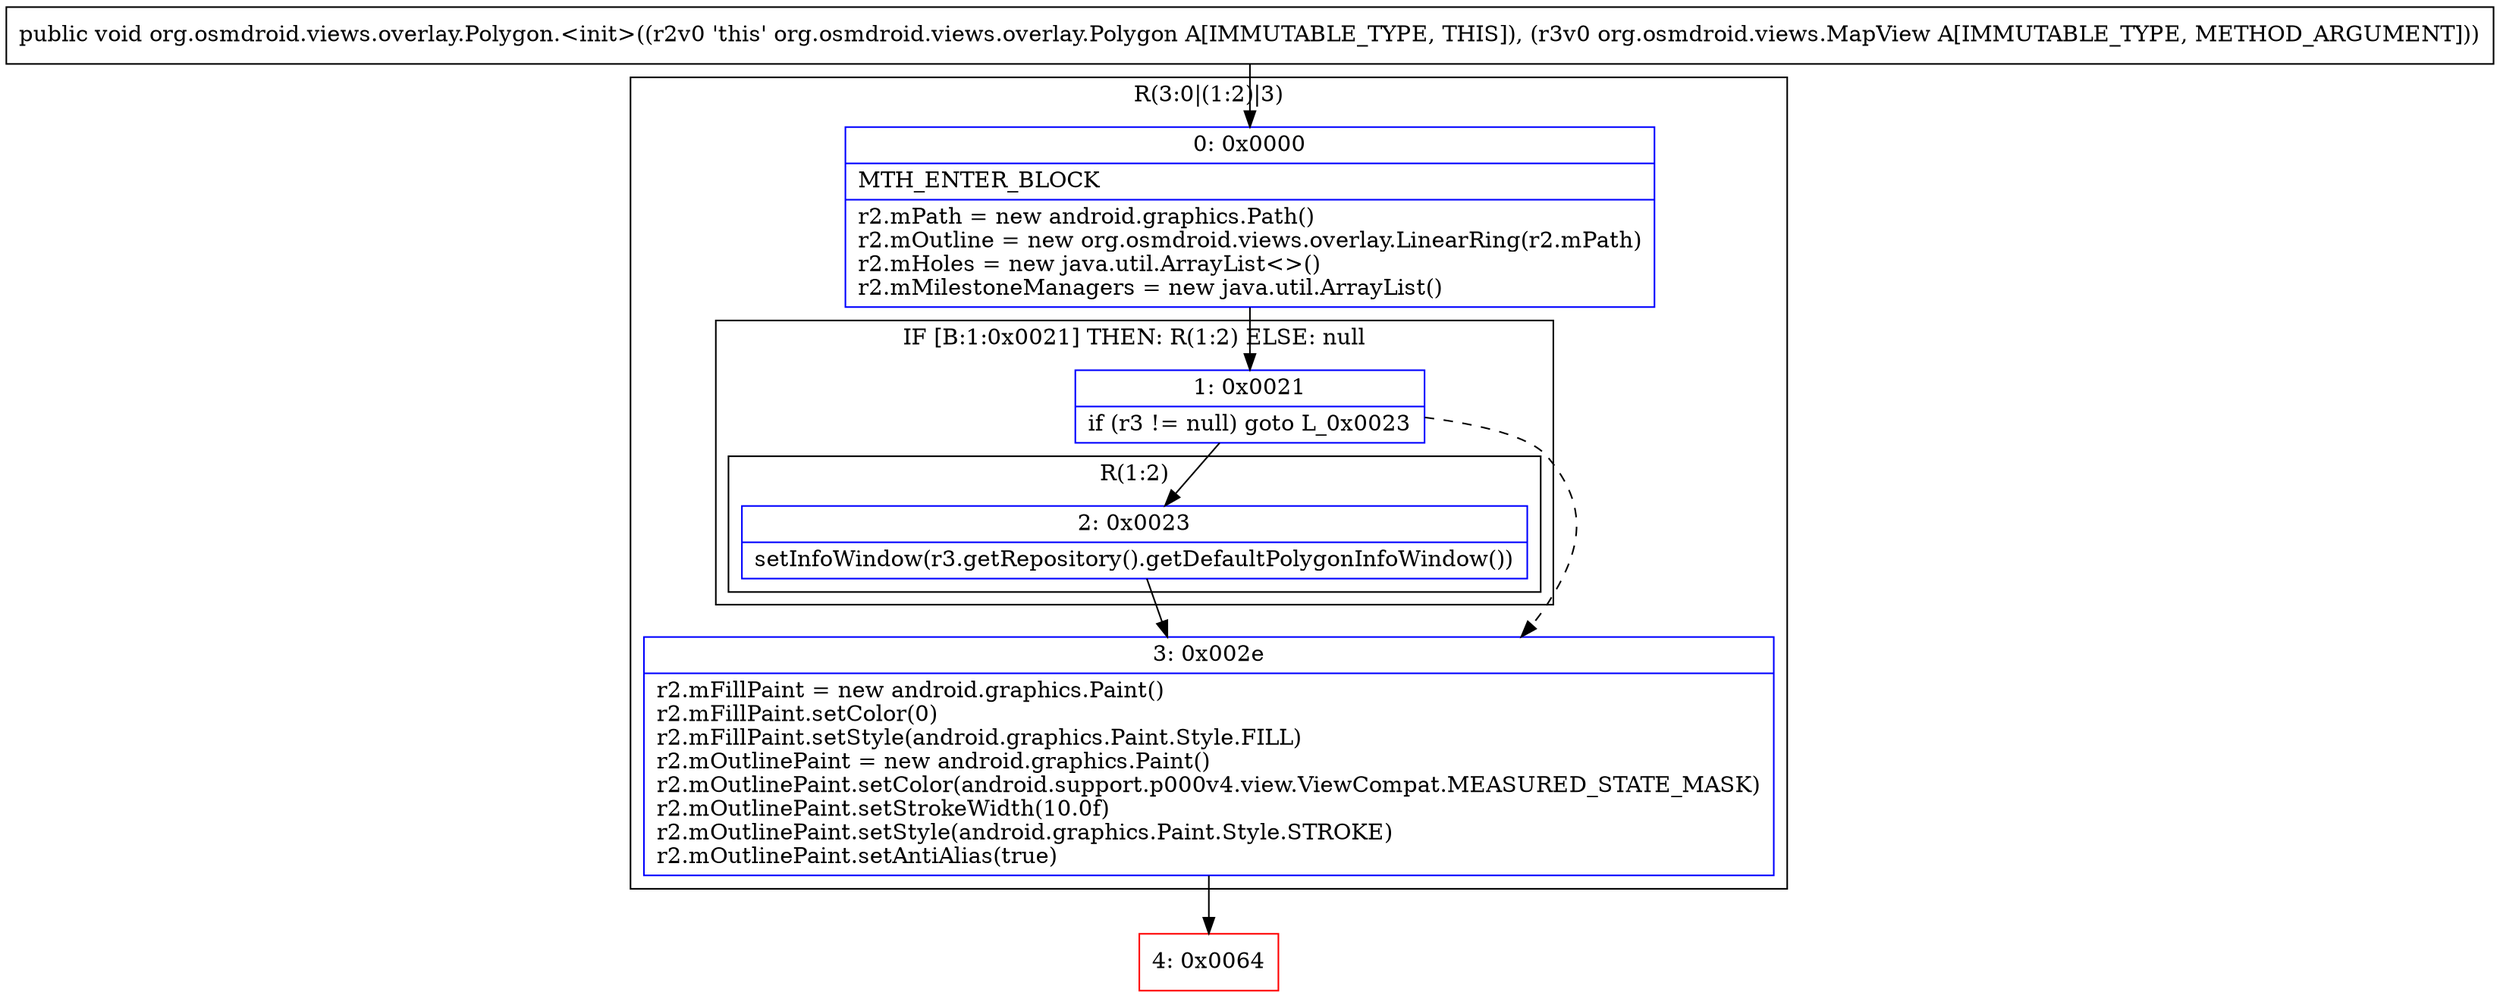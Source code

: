 digraph "CFG fororg.osmdroid.views.overlay.Polygon.\<init\>(Lorg\/osmdroid\/views\/MapView;)V" {
subgraph cluster_Region_1437972885 {
label = "R(3:0|(1:2)|3)";
node [shape=record,color=blue];
Node_0 [shape=record,label="{0\:\ 0x0000|MTH_ENTER_BLOCK\l|r2.mPath = new android.graphics.Path()\lr2.mOutline = new org.osmdroid.views.overlay.LinearRing(r2.mPath)\lr2.mHoles = new java.util.ArrayList\<\>()\lr2.mMilestoneManagers = new java.util.ArrayList()\l}"];
subgraph cluster_IfRegion_864235032 {
label = "IF [B:1:0x0021] THEN: R(1:2) ELSE: null";
node [shape=record,color=blue];
Node_1 [shape=record,label="{1\:\ 0x0021|if (r3 != null) goto L_0x0023\l}"];
subgraph cluster_Region_1748862905 {
label = "R(1:2)";
node [shape=record,color=blue];
Node_2 [shape=record,label="{2\:\ 0x0023|setInfoWindow(r3.getRepository().getDefaultPolygonInfoWindow())\l}"];
}
}
Node_3 [shape=record,label="{3\:\ 0x002e|r2.mFillPaint = new android.graphics.Paint()\lr2.mFillPaint.setColor(0)\lr2.mFillPaint.setStyle(android.graphics.Paint.Style.FILL)\lr2.mOutlinePaint = new android.graphics.Paint()\lr2.mOutlinePaint.setColor(android.support.p000v4.view.ViewCompat.MEASURED_STATE_MASK)\lr2.mOutlinePaint.setStrokeWidth(10.0f)\lr2.mOutlinePaint.setStyle(android.graphics.Paint.Style.STROKE)\lr2.mOutlinePaint.setAntiAlias(true)\l}"];
}
Node_4 [shape=record,color=red,label="{4\:\ 0x0064}"];
MethodNode[shape=record,label="{public void org.osmdroid.views.overlay.Polygon.\<init\>((r2v0 'this' org.osmdroid.views.overlay.Polygon A[IMMUTABLE_TYPE, THIS]), (r3v0 org.osmdroid.views.MapView A[IMMUTABLE_TYPE, METHOD_ARGUMENT])) }"];
MethodNode -> Node_0;
Node_0 -> Node_1;
Node_1 -> Node_2;
Node_1 -> Node_3[style=dashed];
Node_2 -> Node_3;
Node_3 -> Node_4;
}

